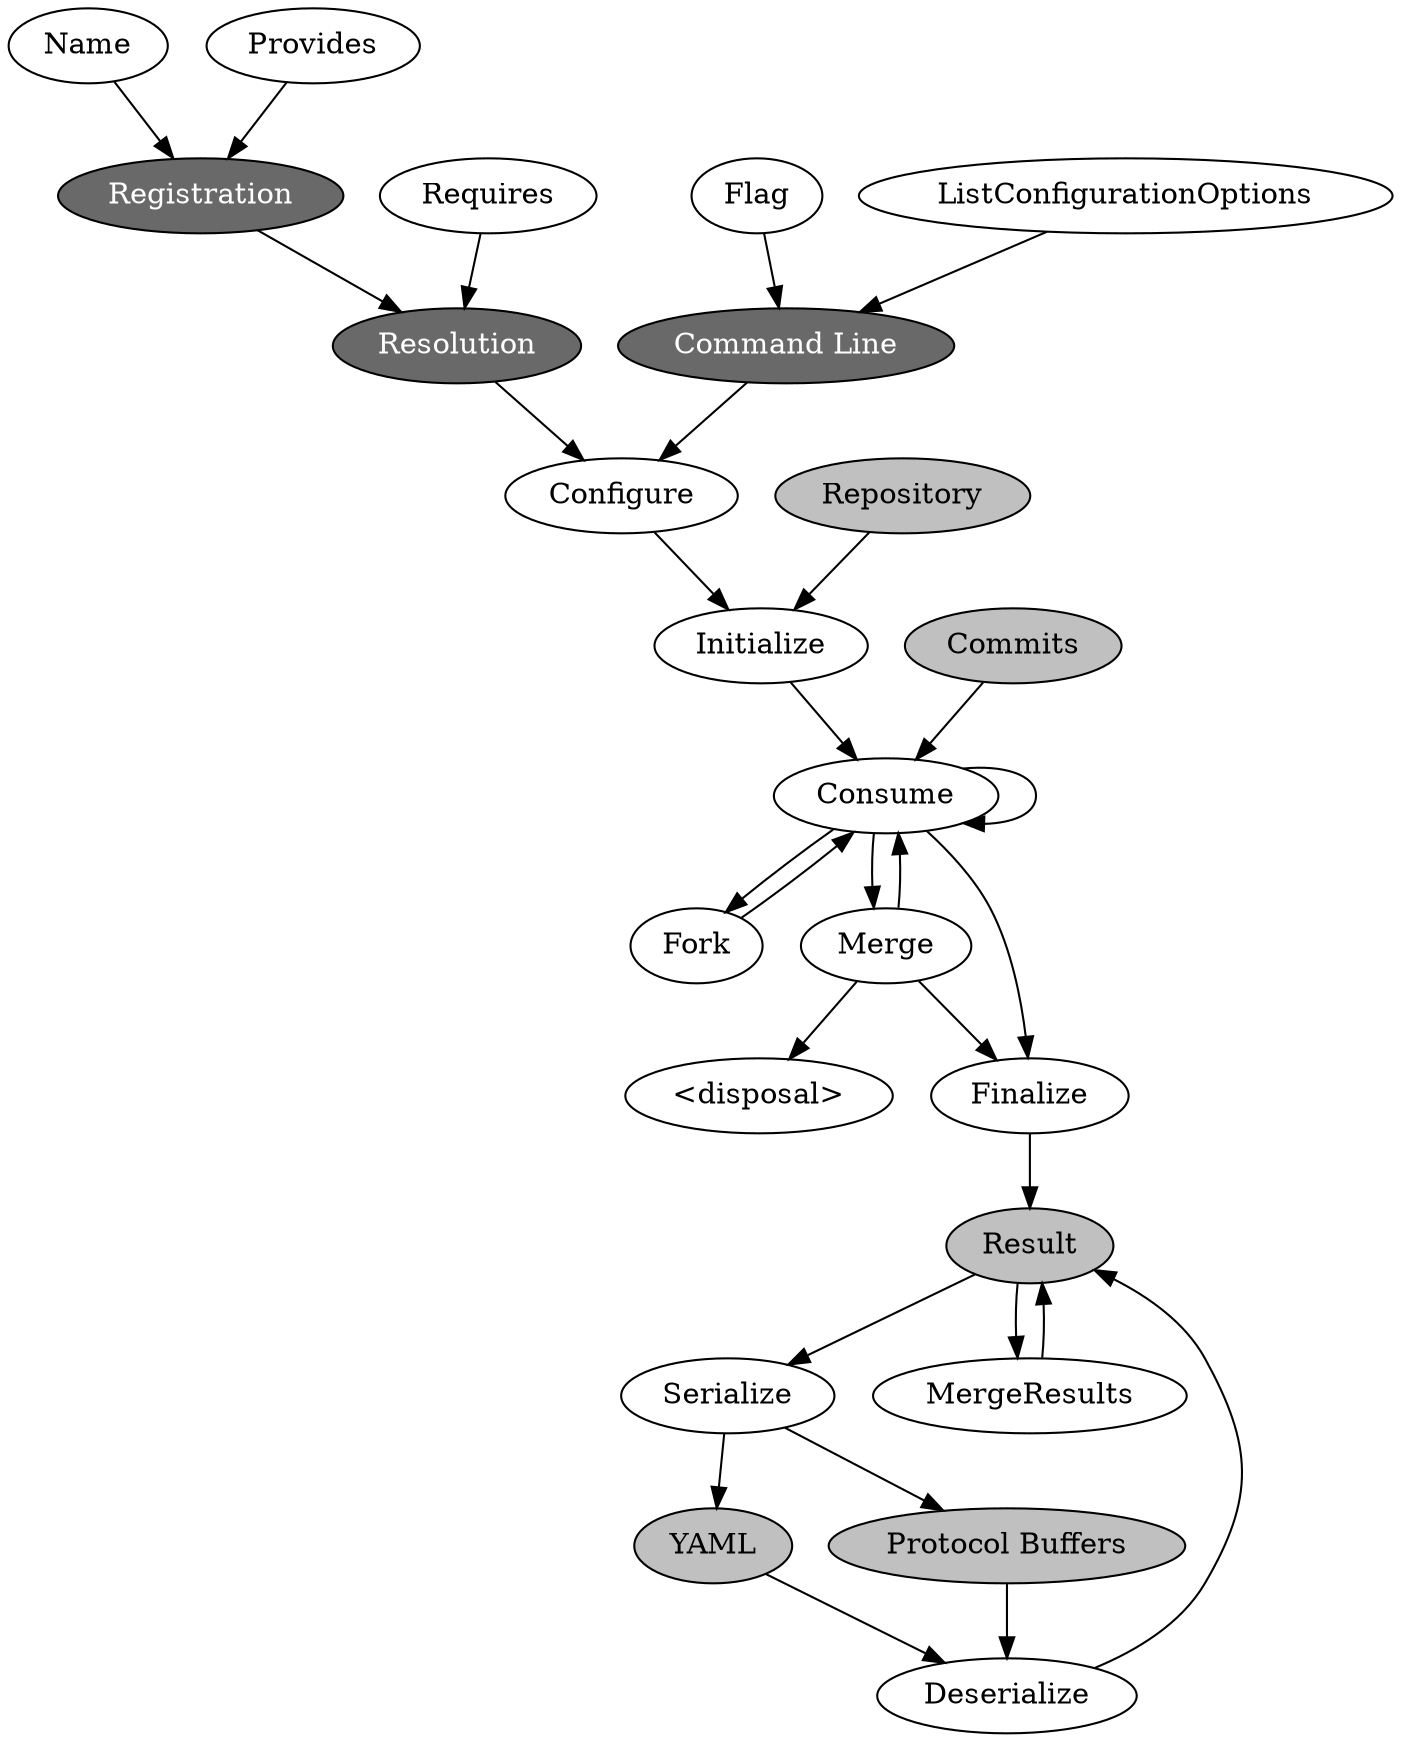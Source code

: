 digraph PipelineItem {
  Name -> Registration
  Provides -> Registration
  Registration -> Resolution
  Requires -> Resolution
  Resolution -> Configure
  Flag -> "Command Line"
  ListConfigurationOptions -> "Command Line"
  "Command Line" -> Configure
  Configure -> Initialize
  Repository -> Initialize
  Initialize -> Consume
  Commits -> Consume
  Consume -> Consume
  Consume -> Fork
  Fork -> Consume
  Consume -> Merge
  Merge -> Consume
  Merge -> "<disposal>"
  Merge -> Finalize
  Consume -> Finalize
  Finalize -> Result
  Result -> Serialize
  Serialize -> YAML
  Serialize -> "Protocol Buffers"
  YAML -> Deserialize
  "Protocol Buffers" -> Deserialize
  Deserialize -> Result
  Result -> MergeResults
  MergeResults -> Result
  Registration [style=filled, fillcolor=dimgray, fontcolor=white]
  Resolution [style=filled, fillcolor=dimgray, fontcolor=white]
  "Command Line" [style=filled, fillcolor=dimgray, fontcolor=white]
  Repository [style=filled, fillcolor=gray]
  Commits [style=filled, fillcolor=gray]
  Result [style=filled, fillcolor=gray]
  YAML [style=filled, fillcolor=gray]
  "Protocol Buffers" [style=filled, fillcolor=gray]
}
